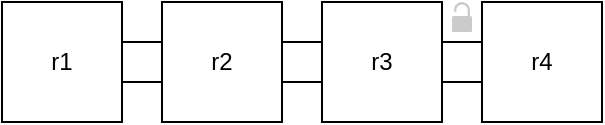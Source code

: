 <mxfile version="13.0.1" type="device"><diagram id="Lq_13Nxvut9fiGw5ObzQ" name="Page-1"><mxGraphModel dx="449" dy="248" grid="1" gridSize="10" guides="1" tooltips="1" connect="1" arrows="1" fold="1" page="1" pageScale="1" pageWidth="850" pageHeight="1100" math="0" shadow="0"><root><mxCell id="0"/><mxCell id="1" parent="0"/><mxCell id="Dh8elPb9v9UpVWmp1GM5-1" value="r1" style="rounded=0;whiteSpace=wrap;html=1;" vertex="1" parent="1"><mxGeometry x="240" y="200" width="60" height="60" as="geometry"/></mxCell><mxCell id="Dh8elPb9v9UpVWmp1GM5-2" value="r4" style="rounded=0;whiteSpace=wrap;html=1;" vertex="1" parent="1"><mxGeometry x="480" y="200" width="60" height="60" as="geometry"/></mxCell><mxCell id="Dh8elPb9v9UpVWmp1GM5-3" value="r3" style="rounded=0;whiteSpace=wrap;html=1;" vertex="1" parent="1"><mxGeometry x="400" y="200" width="60" height="60" as="geometry"/></mxCell><mxCell id="Dh8elPb9v9UpVWmp1GM5-4" value="r2" style="rounded=0;whiteSpace=wrap;html=1;" vertex="1" parent="1"><mxGeometry x="320" y="200" width="60" height="60" as="geometry"/></mxCell><mxCell id="Dh8elPb9v9UpVWmp1GM5-9" value="" style="rounded=0;whiteSpace=wrap;html=1;" vertex="1" parent="1"><mxGeometry x="300" y="220" width="20" height="20" as="geometry"/></mxCell><mxCell id="Dh8elPb9v9UpVWmp1GM5-10" value="" style="rounded=0;whiteSpace=wrap;html=1;" vertex="1" parent="1"><mxGeometry x="380" y="220" width="20" height="20" as="geometry"/></mxCell><mxCell id="Dh8elPb9v9UpVWmp1GM5-11" value="" style="rounded=0;whiteSpace=wrap;html=1;" vertex="1" parent="1"><mxGeometry x="460" y="220" width="20" height="20" as="geometry"/></mxCell><mxCell id="Dh8elPb9v9UpVWmp1GM5-12" value="" style="pointerEvents=1;shadow=0;dashed=0;html=1;strokeColor=none;labelPosition=center;verticalLabelPosition=bottom;verticalAlign=top;outlineConnect=0;align=center;shape=mxgraph.office.security.lock_unprotected;fillColor=#CCCBCB;" vertex="1" parent="1"><mxGeometry x="465" y="200" width="10" height="15" as="geometry"/></mxCell></root></mxGraphModel></diagram></mxfile>
